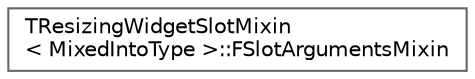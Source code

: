 digraph "Graphical Class Hierarchy"
{
 // INTERACTIVE_SVG=YES
 // LATEX_PDF_SIZE
  bgcolor="transparent";
  edge [fontname=Helvetica,fontsize=10,labelfontname=Helvetica,labelfontsize=10];
  node [fontname=Helvetica,fontsize=10,shape=box,height=0.2,width=0.4];
  rankdir="LR";
  Node0 [id="Node000000",label="TResizingWidgetSlotMixin\l\< MixedIntoType \>::FSlotArgumentsMixin",height=0.2,width=0.4,color="grey40", fillcolor="white", style="filled",URL="$d1/dc7/structTResizingWidgetSlotMixin_1_1FSlotArgumentsMixin.html",tooltip=" "];
}
